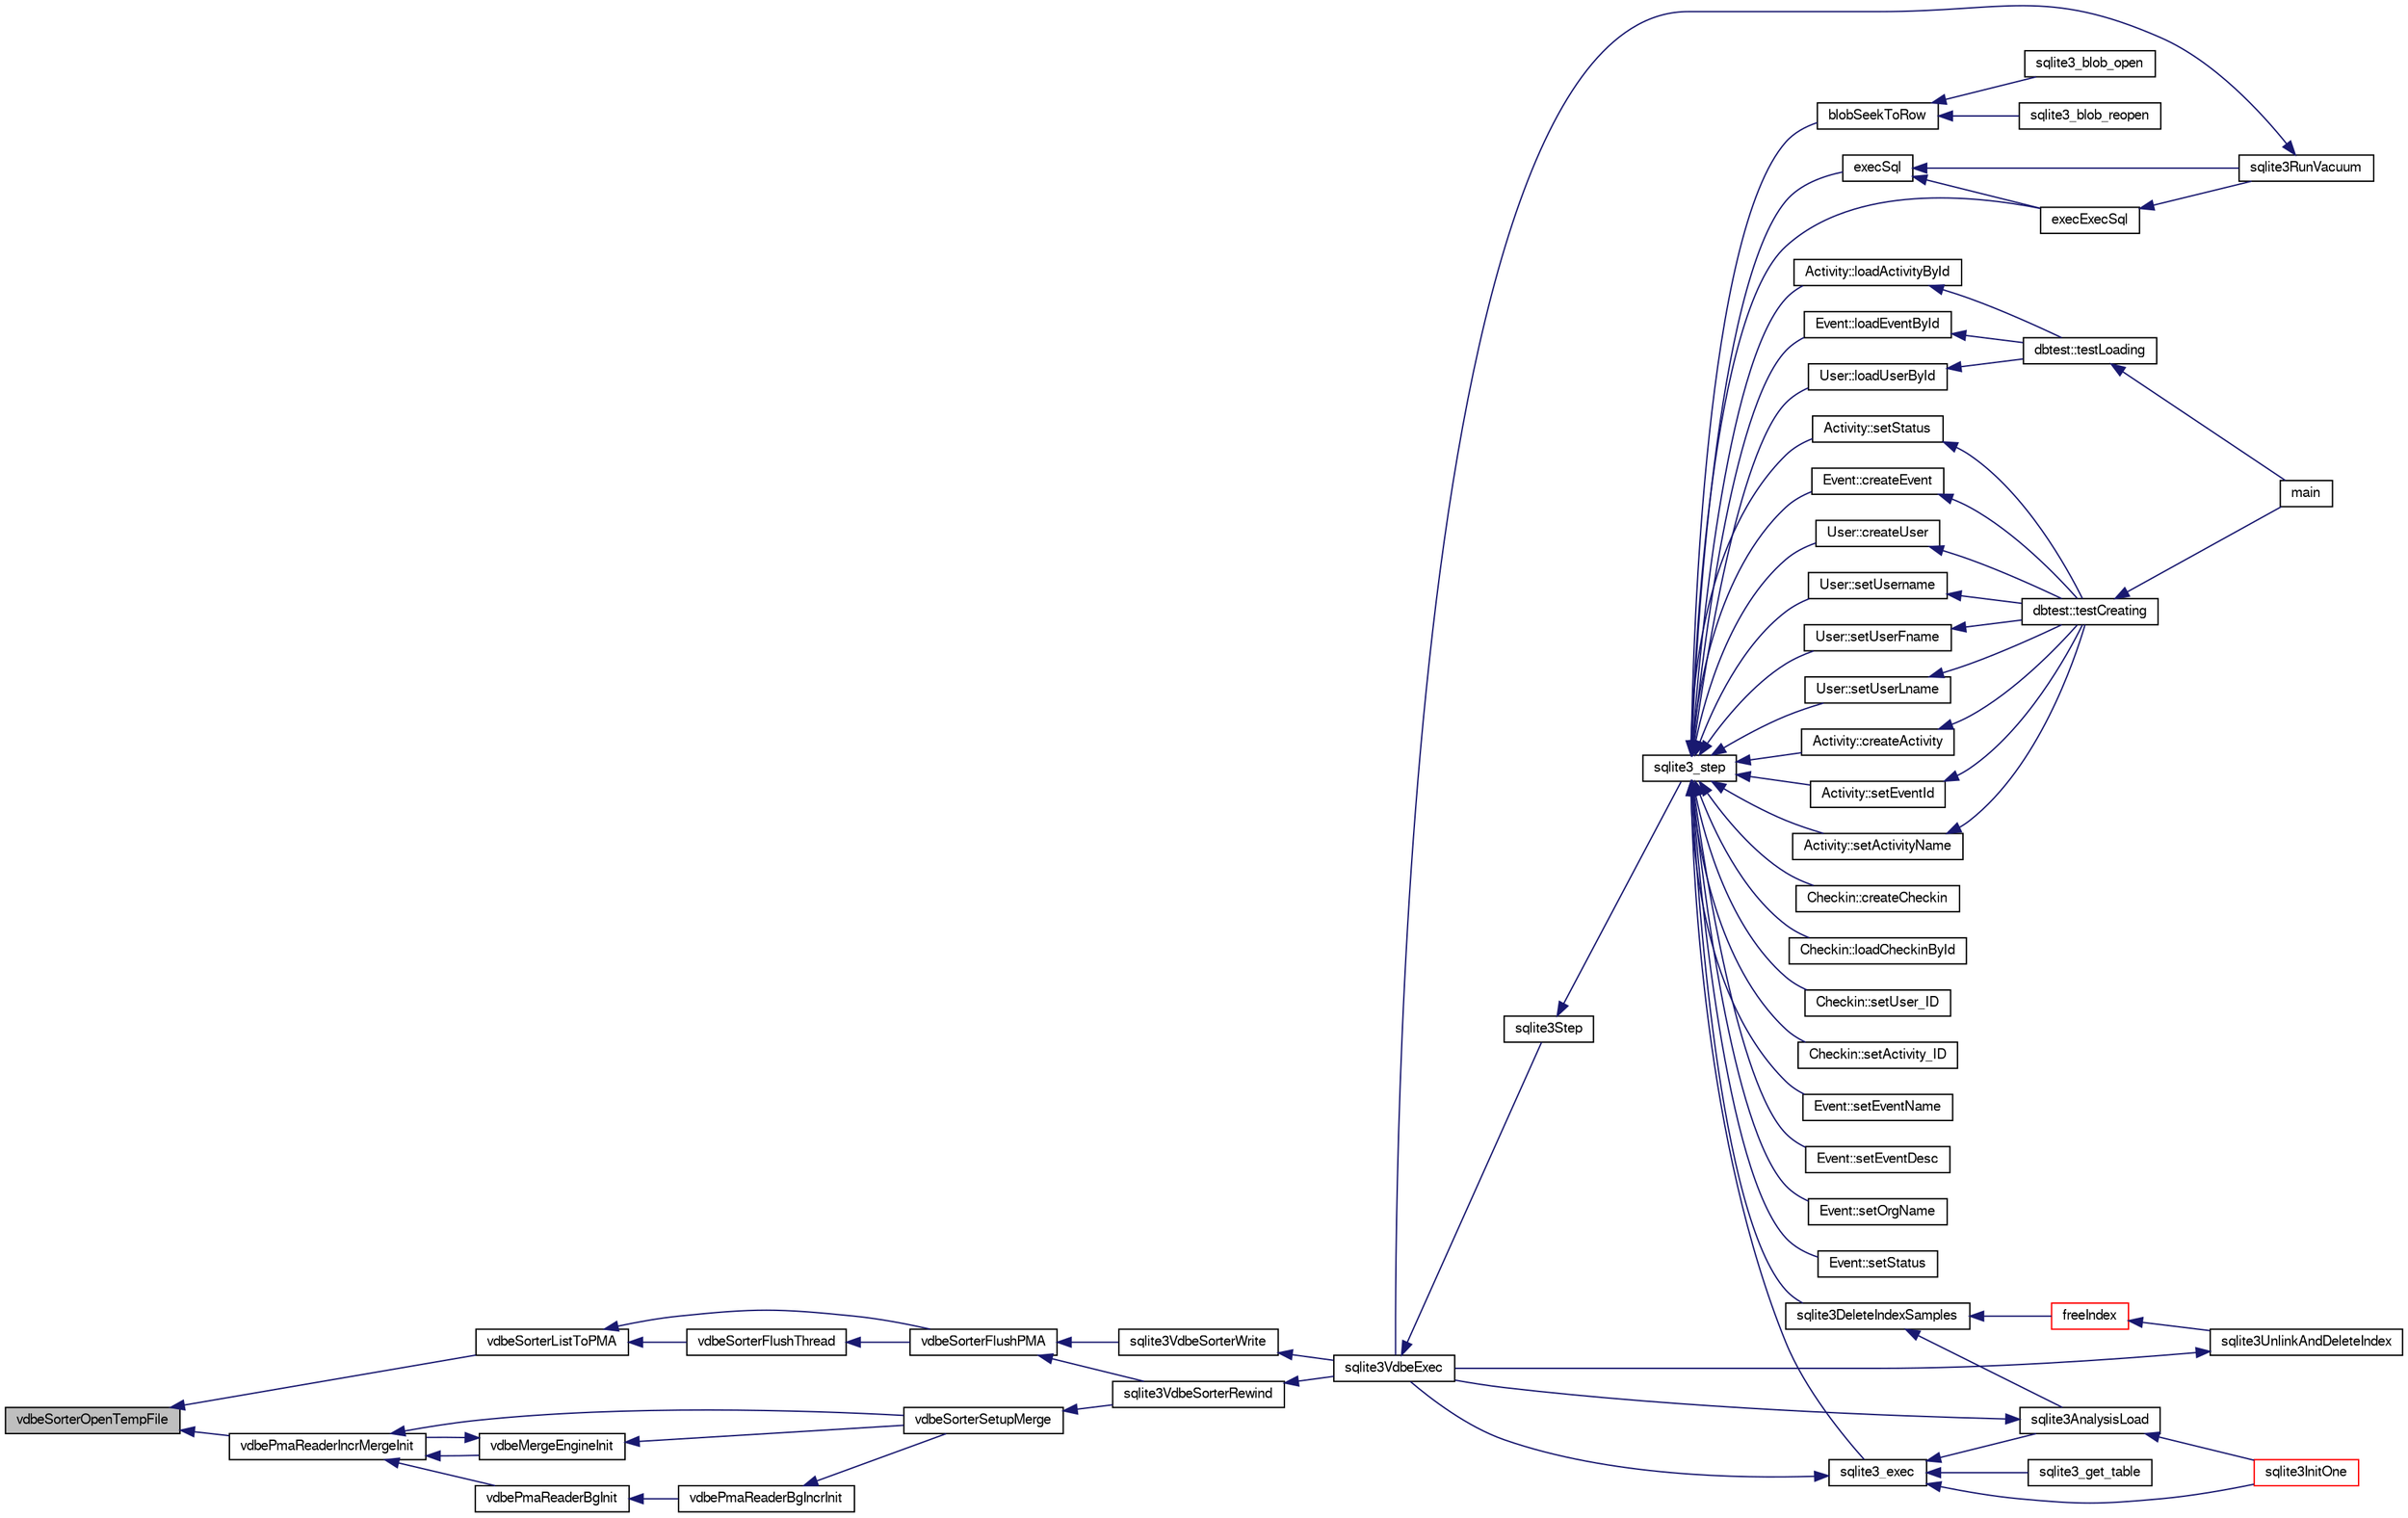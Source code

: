 digraph "vdbeSorterOpenTempFile"
{
  edge [fontname="FreeSans",fontsize="10",labelfontname="FreeSans",labelfontsize="10"];
  node [fontname="FreeSans",fontsize="10",shape=record];
  rankdir="LR";
  Node884615 [label="vdbeSorterOpenTempFile",height=0.2,width=0.4,color="black", fillcolor="grey75", style="filled", fontcolor="black"];
  Node884615 -> Node884616 [dir="back",color="midnightblue",fontsize="10",style="solid",fontname="FreeSans"];
  Node884616 [label="vdbeSorterListToPMA",height=0.2,width=0.4,color="black", fillcolor="white", style="filled",URL="$sqlite3_8c.html#af6e1d043f93889ac86724fc534814300"];
  Node884616 -> Node884617 [dir="back",color="midnightblue",fontsize="10",style="solid",fontname="FreeSans"];
  Node884617 [label="vdbeSorterFlushThread",height=0.2,width=0.4,color="black", fillcolor="white", style="filled",URL="$sqlite3_8c.html#ae32035370aac482806760be77ff06325"];
  Node884617 -> Node884618 [dir="back",color="midnightblue",fontsize="10",style="solid",fontname="FreeSans"];
  Node884618 [label="vdbeSorterFlushPMA",height=0.2,width=0.4,color="black", fillcolor="white", style="filled",URL="$sqlite3_8c.html#ada9bb002d01885ef3856a19b12b99151"];
  Node884618 -> Node884619 [dir="back",color="midnightblue",fontsize="10",style="solid",fontname="FreeSans"];
  Node884619 [label="sqlite3VdbeSorterWrite",height=0.2,width=0.4,color="black", fillcolor="white", style="filled",URL="$sqlite3_8c.html#a1285a5dd9fee5078593b3cda07911c39"];
  Node884619 -> Node884620 [dir="back",color="midnightblue",fontsize="10",style="solid",fontname="FreeSans"];
  Node884620 [label="sqlite3VdbeExec",height=0.2,width=0.4,color="black", fillcolor="white", style="filled",URL="$sqlite3_8c.html#a8ce40a614bdc56719c4d642b1e4dfb21"];
  Node884620 -> Node884621 [dir="back",color="midnightblue",fontsize="10",style="solid",fontname="FreeSans"];
  Node884621 [label="sqlite3Step",height=0.2,width=0.4,color="black", fillcolor="white", style="filled",URL="$sqlite3_8c.html#a3f2872e873e2758a4beedad1d5113554"];
  Node884621 -> Node884622 [dir="back",color="midnightblue",fontsize="10",style="solid",fontname="FreeSans"];
  Node884622 [label="sqlite3_step",height=0.2,width=0.4,color="black", fillcolor="white", style="filled",URL="$sqlite3_8h.html#ac1e491ce36b7471eb28387f7d3c74334"];
  Node884622 -> Node884623 [dir="back",color="midnightblue",fontsize="10",style="solid",fontname="FreeSans"];
  Node884623 [label="Activity::createActivity",height=0.2,width=0.4,color="black", fillcolor="white", style="filled",URL="$classActivity.html#a813cc5e52c14ab49b39014c134e3425b"];
  Node884623 -> Node884624 [dir="back",color="midnightblue",fontsize="10",style="solid",fontname="FreeSans"];
  Node884624 [label="dbtest::testCreating",height=0.2,width=0.4,color="black", fillcolor="white", style="filled",URL="$classdbtest.html#a8193e88a7df657069c8a6bd09c8243b7"];
  Node884624 -> Node884625 [dir="back",color="midnightblue",fontsize="10",style="solid",fontname="FreeSans"];
  Node884625 [label="main",height=0.2,width=0.4,color="black", fillcolor="white", style="filled",URL="$test_8cpp.html#ae66f6b31b5ad750f1fe042a706a4e3d4"];
  Node884622 -> Node884626 [dir="back",color="midnightblue",fontsize="10",style="solid",fontname="FreeSans"];
  Node884626 [label="Activity::loadActivityById",height=0.2,width=0.4,color="black", fillcolor="white", style="filled",URL="$classActivity.html#abe4ffb4f08a47212ebf9013259d9e7fd"];
  Node884626 -> Node884627 [dir="back",color="midnightblue",fontsize="10",style="solid",fontname="FreeSans"];
  Node884627 [label="dbtest::testLoading",height=0.2,width=0.4,color="black", fillcolor="white", style="filled",URL="$classdbtest.html#a6f98d82a2c8e2b9040848763504ddae1"];
  Node884627 -> Node884625 [dir="back",color="midnightblue",fontsize="10",style="solid",fontname="FreeSans"];
  Node884622 -> Node884628 [dir="back",color="midnightblue",fontsize="10",style="solid",fontname="FreeSans"];
  Node884628 [label="Activity::setEventId",height=0.2,width=0.4,color="black", fillcolor="white", style="filled",URL="$classActivity.html#adb1d0fd0d08f473e068f0a4086bfa9ca"];
  Node884628 -> Node884624 [dir="back",color="midnightblue",fontsize="10",style="solid",fontname="FreeSans"];
  Node884622 -> Node884629 [dir="back",color="midnightblue",fontsize="10",style="solid",fontname="FreeSans"];
  Node884629 [label="Activity::setActivityName",height=0.2,width=0.4,color="black", fillcolor="white", style="filled",URL="$classActivity.html#a62dc3737b33915a36086f9dd26d16a81"];
  Node884629 -> Node884624 [dir="back",color="midnightblue",fontsize="10",style="solid",fontname="FreeSans"];
  Node884622 -> Node884630 [dir="back",color="midnightblue",fontsize="10",style="solid",fontname="FreeSans"];
  Node884630 [label="Activity::setStatus",height=0.2,width=0.4,color="black", fillcolor="white", style="filled",URL="$classActivity.html#af618135a7738f4d2a7ee147a8ef912ea"];
  Node884630 -> Node884624 [dir="back",color="midnightblue",fontsize="10",style="solid",fontname="FreeSans"];
  Node884622 -> Node884631 [dir="back",color="midnightblue",fontsize="10",style="solid",fontname="FreeSans"];
  Node884631 [label="Checkin::createCheckin",height=0.2,width=0.4,color="black", fillcolor="white", style="filled",URL="$classCheckin.html#a4e40acdf7fff0e607f6de4f24f3a163c"];
  Node884622 -> Node884632 [dir="back",color="midnightblue",fontsize="10",style="solid",fontname="FreeSans"];
  Node884632 [label="Checkin::loadCheckinById",height=0.2,width=0.4,color="black", fillcolor="white", style="filled",URL="$classCheckin.html#a3461f70ea6c68475225f2a07f78a21e0"];
  Node884622 -> Node884633 [dir="back",color="midnightblue",fontsize="10",style="solid",fontname="FreeSans"];
  Node884633 [label="Checkin::setUser_ID",height=0.2,width=0.4,color="black", fillcolor="white", style="filled",URL="$classCheckin.html#a76ab640f4f912876dbebf183db5359c6"];
  Node884622 -> Node884634 [dir="back",color="midnightblue",fontsize="10",style="solid",fontname="FreeSans"];
  Node884634 [label="Checkin::setActivity_ID",height=0.2,width=0.4,color="black", fillcolor="white", style="filled",URL="$classCheckin.html#ab2ff3ec2604ec73a42af25874a00b232"];
  Node884622 -> Node884635 [dir="back",color="midnightblue",fontsize="10",style="solid",fontname="FreeSans"];
  Node884635 [label="Event::createEvent",height=0.2,width=0.4,color="black", fillcolor="white", style="filled",URL="$classEvent.html#a77adb9f4a46ffb32c2d931f0691f5903"];
  Node884635 -> Node884624 [dir="back",color="midnightblue",fontsize="10",style="solid",fontname="FreeSans"];
  Node884622 -> Node884636 [dir="back",color="midnightblue",fontsize="10",style="solid",fontname="FreeSans"];
  Node884636 [label="Event::loadEventById",height=0.2,width=0.4,color="black", fillcolor="white", style="filled",URL="$classEvent.html#afa66cea33f722dbeecb69cc98fdea055"];
  Node884636 -> Node884627 [dir="back",color="midnightblue",fontsize="10",style="solid",fontname="FreeSans"];
  Node884622 -> Node884637 [dir="back",color="midnightblue",fontsize="10",style="solid",fontname="FreeSans"];
  Node884637 [label="Event::setEventName",height=0.2,width=0.4,color="black", fillcolor="white", style="filled",URL="$classEvent.html#a10596b6ca077df05184e30d62b08729d"];
  Node884622 -> Node884638 [dir="back",color="midnightblue",fontsize="10",style="solid",fontname="FreeSans"];
  Node884638 [label="Event::setEventDesc",height=0.2,width=0.4,color="black", fillcolor="white", style="filled",URL="$classEvent.html#ae36b8377dcae792f1c5c4726024c981b"];
  Node884622 -> Node884639 [dir="back",color="midnightblue",fontsize="10",style="solid",fontname="FreeSans"];
  Node884639 [label="Event::setOrgName",height=0.2,width=0.4,color="black", fillcolor="white", style="filled",URL="$classEvent.html#a19aac0f776bd764563a54977656cf680"];
  Node884622 -> Node884640 [dir="back",color="midnightblue",fontsize="10",style="solid",fontname="FreeSans"];
  Node884640 [label="Event::setStatus",height=0.2,width=0.4,color="black", fillcolor="white", style="filled",URL="$classEvent.html#ab0a6b9285af0f4172eb841e2b80f8972"];
  Node884622 -> Node884641 [dir="back",color="midnightblue",fontsize="10",style="solid",fontname="FreeSans"];
  Node884641 [label="blobSeekToRow",height=0.2,width=0.4,color="black", fillcolor="white", style="filled",URL="$sqlite3_8c.html#afff57e13332b98c8a44a7cebe38962ab"];
  Node884641 -> Node884642 [dir="back",color="midnightblue",fontsize="10",style="solid",fontname="FreeSans"];
  Node884642 [label="sqlite3_blob_open",height=0.2,width=0.4,color="black", fillcolor="white", style="filled",URL="$sqlite3_8h.html#adb8ad839a5bdd62a43785132bc7dd518"];
  Node884641 -> Node884643 [dir="back",color="midnightblue",fontsize="10",style="solid",fontname="FreeSans"];
  Node884643 [label="sqlite3_blob_reopen",height=0.2,width=0.4,color="black", fillcolor="white", style="filled",URL="$sqlite3_8h.html#abc77c24fdc0150138490359a94360f7e"];
  Node884622 -> Node884644 [dir="back",color="midnightblue",fontsize="10",style="solid",fontname="FreeSans"];
  Node884644 [label="sqlite3DeleteIndexSamples",height=0.2,width=0.4,color="black", fillcolor="white", style="filled",URL="$sqlite3_8c.html#aaeda0302fbf61397ec009f65bed047ef"];
  Node884644 -> Node884645 [dir="back",color="midnightblue",fontsize="10",style="solid",fontname="FreeSans"];
  Node884645 [label="sqlite3AnalysisLoad",height=0.2,width=0.4,color="black", fillcolor="white", style="filled",URL="$sqlite3_8c.html#a48a2301c27e1d3d68708b9b8761b5a01"];
  Node884645 -> Node884620 [dir="back",color="midnightblue",fontsize="10",style="solid",fontname="FreeSans"];
  Node884645 -> Node884646 [dir="back",color="midnightblue",fontsize="10",style="solid",fontname="FreeSans"];
  Node884646 [label="sqlite3InitOne",height=0.2,width=0.4,color="red", fillcolor="white", style="filled",URL="$sqlite3_8c.html#ac4318b25df65269906b0379251fe9b85"];
  Node884644 -> Node884747 [dir="back",color="midnightblue",fontsize="10",style="solid",fontname="FreeSans"];
  Node884747 [label="freeIndex",height=0.2,width=0.4,color="red", fillcolor="white", style="filled",URL="$sqlite3_8c.html#a00907c99c18d5bcb9d0b38c077146c31"];
  Node884747 -> Node884748 [dir="back",color="midnightblue",fontsize="10",style="solid",fontname="FreeSans"];
  Node884748 [label="sqlite3UnlinkAndDeleteIndex",height=0.2,width=0.4,color="black", fillcolor="white", style="filled",URL="$sqlite3_8c.html#a889f2dcb438c56db37a6d61e9f25e244"];
  Node884748 -> Node884620 [dir="back",color="midnightblue",fontsize="10",style="solid",fontname="FreeSans"];
  Node884622 -> Node884813 [dir="back",color="midnightblue",fontsize="10",style="solid",fontname="FreeSans"];
  Node884813 [label="sqlite3_exec",height=0.2,width=0.4,color="black", fillcolor="white", style="filled",URL="$sqlite3_8h.html#a97487ec8150e0bcc8fa392ab8f0e24db"];
  Node884813 -> Node884620 [dir="back",color="midnightblue",fontsize="10",style="solid",fontname="FreeSans"];
  Node884813 -> Node884645 [dir="back",color="midnightblue",fontsize="10",style="solid",fontname="FreeSans"];
  Node884813 -> Node884646 [dir="back",color="midnightblue",fontsize="10",style="solid",fontname="FreeSans"];
  Node884813 -> Node884814 [dir="back",color="midnightblue",fontsize="10",style="solid",fontname="FreeSans"];
  Node884814 [label="sqlite3_get_table",height=0.2,width=0.4,color="black", fillcolor="white", style="filled",URL="$sqlite3_8h.html#a5effeac4e12df57beaa35c5be1f61579"];
  Node884622 -> Node884804 [dir="back",color="midnightblue",fontsize="10",style="solid",fontname="FreeSans"];
  Node884804 [label="execSql",height=0.2,width=0.4,color="black", fillcolor="white", style="filled",URL="$sqlite3_8c.html#a7d16651b98a110662f4c265eff0246cb"];
  Node884804 -> Node884805 [dir="back",color="midnightblue",fontsize="10",style="solid",fontname="FreeSans"];
  Node884805 [label="execExecSql",height=0.2,width=0.4,color="black", fillcolor="white", style="filled",URL="$sqlite3_8c.html#ac1be09a6c047f21133d16378d301e0d4"];
  Node884805 -> Node884806 [dir="back",color="midnightblue",fontsize="10",style="solid",fontname="FreeSans"];
  Node884806 [label="sqlite3RunVacuum",height=0.2,width=0.4,color="black", fillcolor="white", style="filled",URL="$sqlite3_8c.html#a5e83ddc7b3e7e8e79ad5d1fc92de1d2f"];
  Node884806 -> Node884620 [dir="back",color="midnightblue",fontsize="10",style="solid",fontname="FreeSans"];
  Node884804 -> Node884806 [dir="back",color="midnightblue",fontsize="10",style="solid",fontname="FreeSans"];
  Node884622 -> Node884805 [dir="back",color="midnightblue",fontsize="10",style="solid",fontname="FreeSans"];
  Node884622 -> Node884807 [dir="back",color="midnightblue",fontsize="10",style="solid",fontname="FreeSans"];
  Node884807 [label="User::createUser",height=0.2,width=0.4,color="black", fillcolor="white", style="filled",URL="$classUser.html#a22ed673939e8cc0a136130b809bba513"];
  Node884807 -> Node884624 [dir="back",color="midnightblue",fontsize="10",style="solid",fontname="FreeSans"];
  Node884622 -> Node884808 [dir="back",color="midnightblue",fontsize="10",style="solid",fontname="FreeSans"];
  Node884808 [label="User::loadUserById",height=0.2,width=0.4,color="black", fillcolor="white", style="filled",URL="$classUser.html#a863377665b7fb83c5547dcf9727f5092"];
  Node884808 -> Node884627 [dir="back",color="midnightblue",fontsize="10",style="solid",fontname="FreeSans"];
  Node884622 -> Node884809 [dir="back",color="midnightblue",fontsize="10",style="solid",fontname="FreeSans"];
  Node884809 [label="User::setUsername",height=0.2,width=0.4,color="black", fillcolor="white", style="filled",URL="$classUser.html#aa0497022a136cb78de785b0a39ae60b1"];
  Node884809 -> Node884624 [dir="back",color="midnightblue",fontsize="10",style="solid",fontname="FreeSans"];
  Node884622 -> Node884810 [dir="back",color="midnightblue",fontsize="10",style="solid",fontname="FreeSans"];
  Node884810 [label="User::setUserFname",height=0.2,width=0.4,color="black", fillcolor="white", style="filled",URL="$classUser.html#a72657eb55cd0ca437b4841a43f19912f"];
  Node884810 -> Node884624 [dir="back",color="midnightblue",fontsize="10",style="solid",fontname="FreeSans"];
  Node884622 -> Node884811 [dir="back",color="midnightblue",fontsize="10",style="solid",fontname="FreeSans"];
  Node884811 [label="User::setUserLname",height=0.2,width=0.4,color="black", fillcolor="white", style="filled",URL="$classUser.html#aa25973387e5afe1aa6f60dd6545e33b5"];
  Node884811 -> Node884624 [dir="back",color="midnightblue",fontsize="10",style="solid",fontname="FreeSans"];
  Node884618 -> Node884881 [dir="back",color="midnightblue",fontsize="10",style="solid",fontname="FreeSans"];
  Node884881 [label="sqlite3VdbeSorterRewind",height=0.2,width=0.4,color="black", fillcolor="white", style="filled",URL="$sqlite3_8c.html#a31677d178ebf96ee6034a05660e1f4bf"];
  Node884881 -> Node884620 [dir="back",color="midnightblue",fontsize="10",style="solid",fontname="FreeSans"];
  Node884616 -> Node884618 [dir="back",color="midnightblue",fontsize="10",style="solid",fontname="FreeSans"];
  Node884615 -> Node884882 [dir="back",color="midnightblue",fontsize="10",style="solid",fontname="FreeSans"];
  Node884882 [label="vdbePmaReaderIncrMergeInit",height=0.2,width=0.4,color="black", fillcolor="white", style="filled",URL="$sqlite3_8c.html#a8174970251c49119bb287029eb1d3aed"];
  Node884882 -> Node884883 [dir="back",color="midnightblue",fontsize="10",style="solid",fontname="FreeSans"];
  Node884883 [label="vdbeMergeEngineInit",height=0.2,width=0.4,color="black", fillcolor="white", style="filled",URL="$sqlite3_8c.html#aa3c8bfc9bbc60c4bc1402369750c8c1f"];
  Node884883 -> Node884882 [dir="back",color="midnightblue",fontsize="10",style="solid",fontname="FreeSans"];
  Node884883 -> Node884884 [dir="back",color="midnightblue",fontsize="10",style="solid",fontname="FreeSans"];
  Node884884 [label="vdbeSorterSetupMerge",height=0.2,width=0.4,color="black", fillcolor="white", style="filled",URL="$sqlite3_8c.html#a82088507aafeedcc04af031f7ea0bbd8"];
  Node884884 -> Node884881 [dir="back",color="midnightblue",fontsize="10",style="solid",fontname="FreeSans"];
  Node884882 -> Node884885 [dir="back",color="midnightblue",fontsize="10",style="solid",fontname="FreeSans"];
  Node884885 [label="vdbePmaReaderBgInit",height=0.2,width=0.4,color="black", fillcolor="white", style="filled",URL="$sqlite3_8c.html#a9b5ba54e987dd6921fce57849ada7006"];
  Node884885 -> Node884886 [dir="back",color="midnightblue",fontsize="10",style="solid",fontname="FreeSans"];
  Node884886 [label="vdbePmaReaderBgIncrInit",height=0.2,width=0.4,color="black", fillcolor="white", style="filled",URL="$sqlite3_8c.html#a6af1891e09d9b5c7fc9fa201cf96d9ab"];
  Node884886 -> Node884884 [dir="back",color="midnightblue",fontsize="10",style="solid",fontname="FreeSans"];
  Node884882 -> Node884884 [dir="back",color="midnightblue",fontsize="10",style="solid",fontname="FreeSans"];
}
